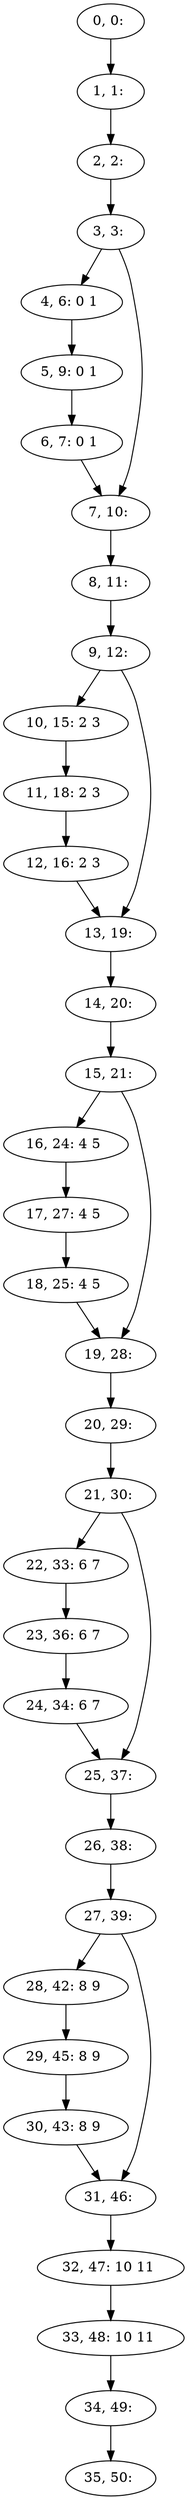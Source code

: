 digraph G {
0[label="0, 0: "];
1[label="1, 1: "];
2[label="2, 2: "];
3[label="3, 3: "];
4[label="4, 6: 0 1 "];
5[label="5, 9: 0 1 "];
6[label="6, 7: 0 1 "];
7[label="7, 10: "];
8[label="8, 11: "];
9[label="9, 12: "];
10[label="10, 15: 2 3 "];
11[label="11, 18: 2 3 "];
12[label="12, 16: 2 3 "];
13[label="13, 19: "];
14[label="14, 20: "];
15[label="15, 21: "];
16[label="16, 24: 4 5 "];
17[label="17, 27: 4 5 "];
18[label="18, 25: 4 5 "];
19[label="19, 28: "];
20[label="20, 29: "];
21[label="21, 30: "];
22[label="22, 33: 6 7 "];
23[label="23, 36: 6 7 "];
24[label="24, 34: 6 7 "];
25[label="25, 37: "];
26[label="26, 38: "];
27[label="27, 39: "];
28[label="28, 42: 8 9 "];
29[label="29, 45: 8 9 "];
30[label="30, 43: 8 9 "];
31[label="31, 46: "];
32[label="32, 47: 10 11 "];
33[label="33, 48: 10 11 "];
34[label="34, 49: "];
35[label="35, 50: "];
0->1 ;
1->2 ;
2->3 ;
3->4 ;
3->7 ;
4->5 ;
5->6 ;
6->7 ;
7->8 ;
8->9 ;
9->10 ;
9->13 ;
10->11 ;
11->12 ;
12->13 ;
13->14 ;
14->15 ;
15->16 ;
15->19 ;
16->17 ;
17->18 ;
18->19 ;
19->20 ;
20->21 ;
21->22 ;
21->25 ;
22->23 ;
23->24 ;
24->25 ;
25->26 ;
26->27 ;
27->28 ;
27->31 ;
28->29 ;
29->30 ;
30->31 ;
31->32 ;
32->33 ;
33->34 ;
34->35 ;
}
